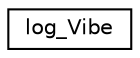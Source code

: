 digraph "Graphical Class Hierarchy"
{
 // INTERACTIVE_SVG=YES
  edge [fontname="Helvetica",fontsize="10",labelfontname="Helvetica",labelfontsize="10"];
  node [fontname="Helvetica",fontsize="10",shape=record];
  rankdir="LR";
  Node1 [label="log_Vibe",height=0.2,width=0.4,color="black", fillcolor="white", style="filled",URL="$structlog__Vibe.html"];
}
